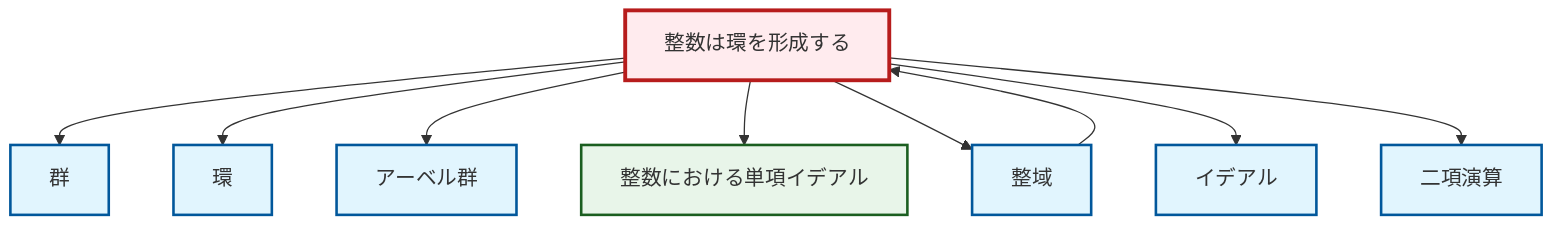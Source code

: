 graph TD
    classDef definition fill:#e1f5fe,stroke:#01579b,stroke-width:2px
    classDef theorem fill:#f3e5f5,stroke:#4a148c,stroke-width:2px
    classDef axiom fill:#fff3e0,stroke:#e65100,stroke-width:2px
    classDef example fill:#e8f5e9,stroke:#1b5e20,stroke-width:2px
    classDef current fill:#ffebee,stroke:#b71c1c,stroke-width:3px
    def-ideal["イデアル"]:::definition
    def-binary-operation["二項演算"]:::definition
    ex-principal-ideal["整数における単項イデアル"]:::example
    def-abelian-group["アーベル群"]:::definition
    def-ring["環"]:::definition
    ex-integers-ring["整数は環を形成する"]:::example
    def-group["群"]:::definition
    def-integral-domain["整域"]:::definition
    ex-integers-ring --> def-group
    ex-integers-ring --> def-ring
    ex-integers-ring --> def-abelian-group
    ex-integers-ring --> ex-principal-ideal
    def-integral-domain --> ex-integers-ring
    ex-integers-ring --> def-integral-domain
    ex-integers-ring --> def-ideal
    ex-integers-ring --> def-binary-operation
    class ex-integers-ring current